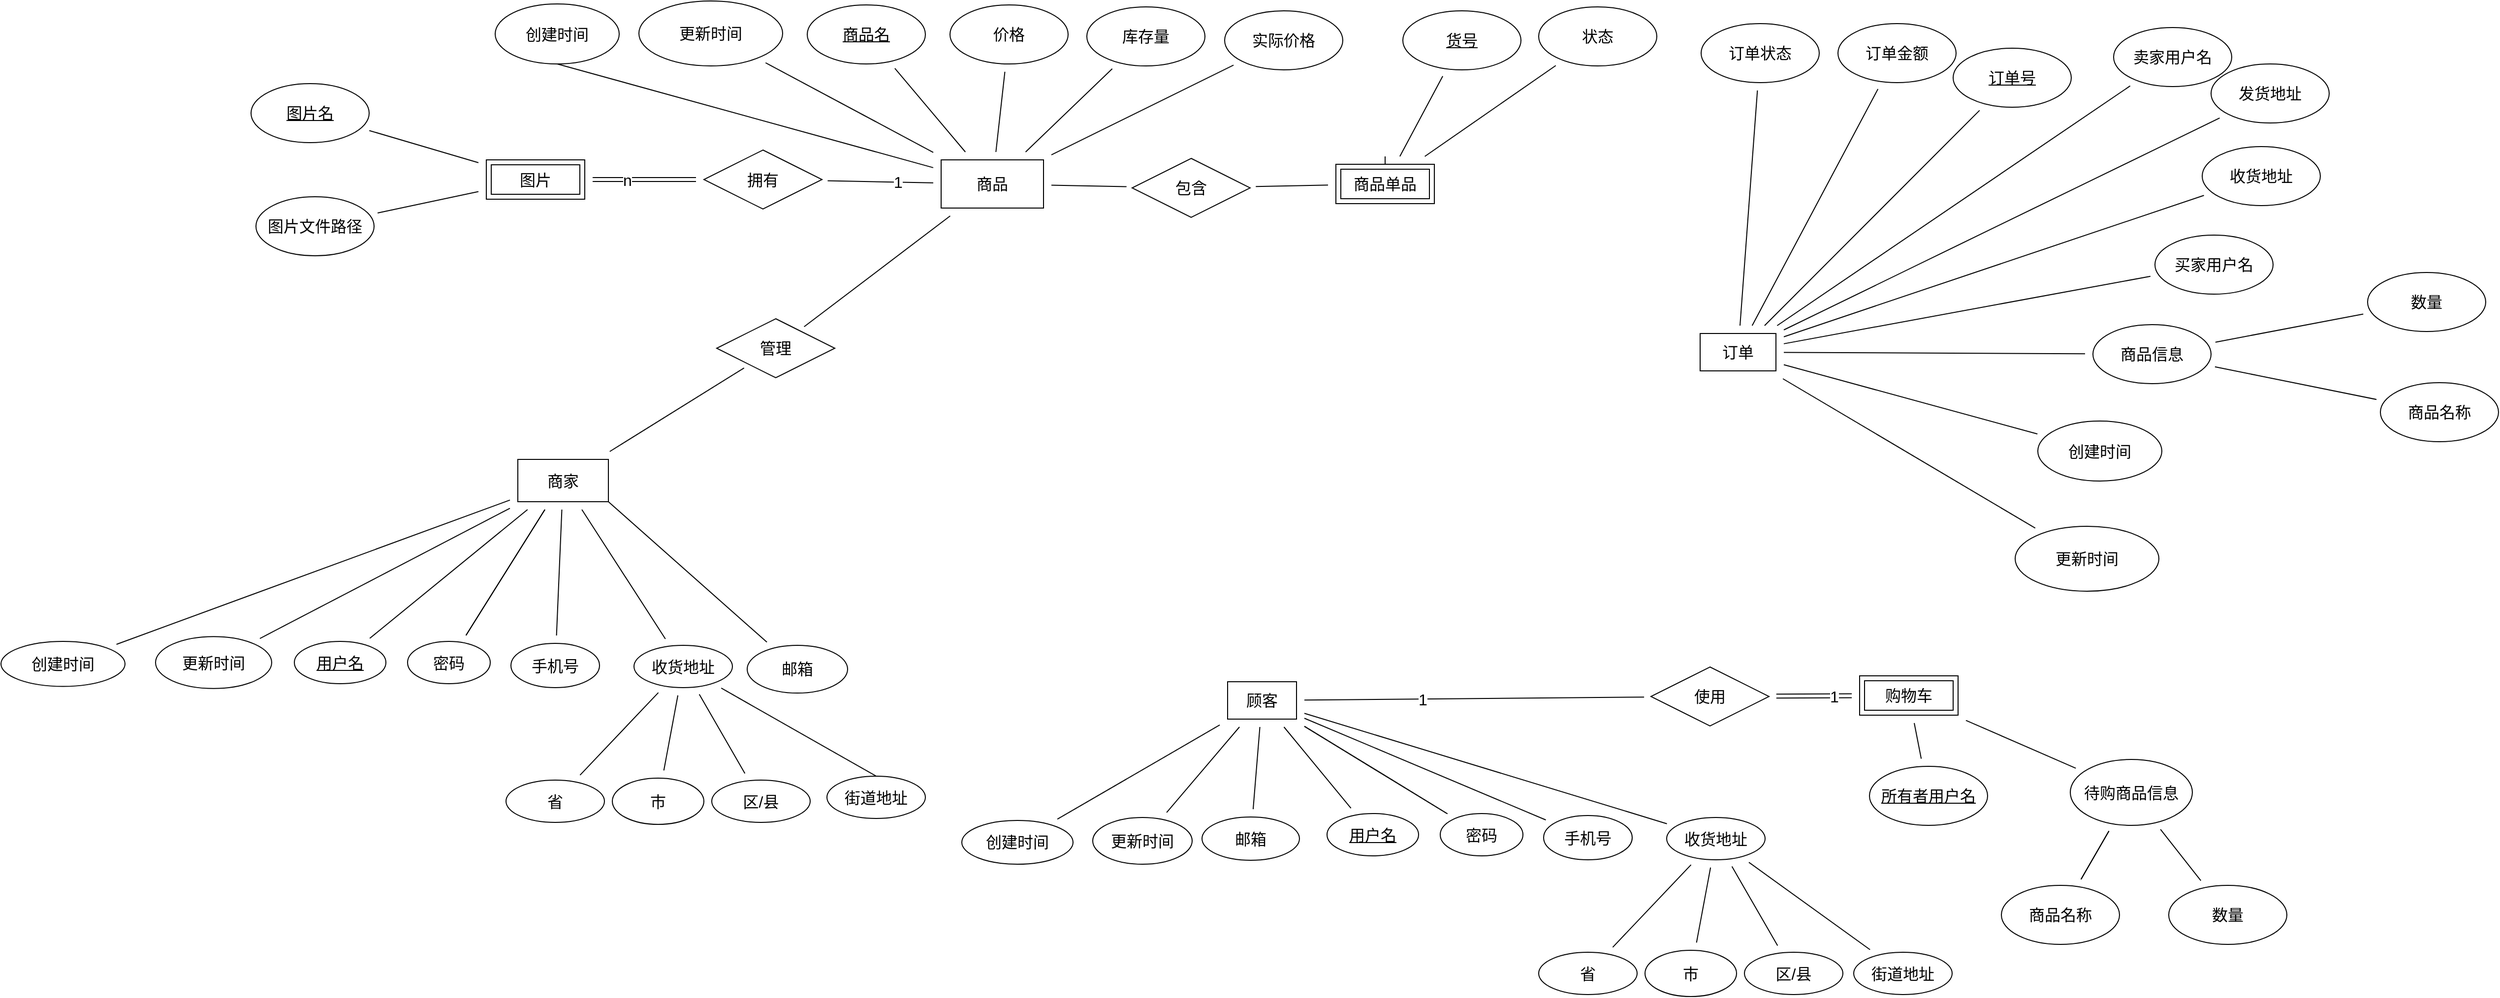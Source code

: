 <mxfile version="20.5.3" type="github">
  <diagram id="BOre7gkhwZPCpXYbug6-" name="第 1 页">
    <mxGraphModel dx="3915" dy="2735" grid="0" gridSize="10" guides="1" tooltips="1" connect="1" arrows="1" fold="1" page="0" pageScale="1" pageWidth="3300" pageHeight="4681" math="0" shadow="0">
      <root>
        <mxCell id="0" />
        <mxCell id="1" parent="0" />
        <mxCell id="WfKO5eO7l7fBKgTfZoRR-6" value="" style="edgeStyle=none;curved=1;rounded=0;orthogonalLoop=1;jettySize=auto;html=1;fontSize=16;endArrow=none;startSize=14;endSize=14;sourcePerimeterSpacing=8;targetPerimeterSpacing=8;endFill=0;" edge="1" parent="1" source="ZdJB38YBU0CB17zyYlZN-1" target="WfKO5eO7l7fBKgTfZoRR-5">
          <mxGeometry relative="1" as="geometry" />
        </mxCell>
        <mxCell id="WfKO5eO7l7fBKgTfZoRR-10" value="" style="edgeStyle=none;curved=1;rounded=0;orthogonalLoop=1;jettySize=auto;html=1;fontSize=16;endArrow=none;endFill=0;startSize=14;endSize=14;sourcePerimeterSpacing=8;targetPerimeterSpacing=8;" edge="1" parent="1" source="ZdJB38YBU0CB17zyYlZN-1" target="WfKO5eO7l7fBKgTfZoRR-9">
          <mxGeometry relative="1" as="geometry" />
        </mxCell>
        <mxCell id="WfKO5eO7l7fBKgTfZoRR-13" value="" style="edgeStyle=none;curved=1;rounded=0;orthogonalLoop=1;jettySize=auto;html=1;fontSize=16;endArrow=none;endFill=0;startSize=14;endSize=14;sourcePerimeterSpacing=8;targetPerimeterSpacing=8;" edge="1" parent="1" source="ZdJB38YBU0CB17zyYlZN-1" target="WfKO5eO7l7fBKgTfZoRR-9">
          <mxGeometry relative="1" as="geometry" />
        </mxCell>
        <mxCell id="WfKO5eO7l7fBKgTfZoRR-28" value="" style="edgeStyle=none;curved=1;rounded=0;orthogonalLoop=1;jettySize=auto;html=1;fontSize=16;endArrow=none;endFill=0;startSize=14;endSize=14;sourcePerimeterSpacing=8;targetPerimeterSpacing=8;" edge="1" parent="1" source="ZdJB38YBU0CB17zyYlZN-1" target="WfKO5eO7l7fBKgTfZoRR-27">
          <mxGeometry relative="1" as="geometry" />
        </mxCell>
        <mxCell id="WfKO5eO7l7fBKgTfZoRR-48" style="edgeStyle=none;curved=1;rounded=0;orthogonalLoop=1;jettySize=auto;html=1;fontSize=16;endArrow=none;endFill=0;startSize=14;endSize=14;sourcePerimeterSpacing=8;targetPerimeterSpacing=8;" edge="1" parent="1" source="ZdJB38YBU0CB17zyYlZN-1" target="WfKO5eO7l7fBKgTfZoRR-47">
          <mxGeometry relative="1" as="geometry" />
        </mxCell>
        <mxCell id="WfKO5eO7l7fBKgTfZoRR-50" value="1" style="edgeLabel;html=1;align=center;verticalAlign=middle;resizable=0;points=[];fontSize=16;" vertex="1" connectable="0" parent="WfKO5eO7l7fBKgTfZoRR-48">
          <mxGeometry x="-0.306" relative="1" as="geometry">
            <mxPoint as="offset" />
          </mxGeometry>
        </mxCell>
        <mxCell id="WfKO5eO7l7fBKgTfZoRR-97" value="" style="edgeStyle=none;curved=1;rounded=0;orthogonalLoop=1;jettySize=auto;html=1;fontSize=16;endArrow=none;endFill=0;startSize=14;endSize=14;sourcePerimeterSpacing=8;targetPerimeterSpacing=8;" edge="1" parent="1" source="ZdJB38YBU0CB17zyYlZN-1" target="WfKO5eO7l7fBKgTfZoRR-96">
          <mxGeometry relative="1" as="geometry" />
        </mxCell>
        <mxCell id="WfKO5eO7l7fBKgTfZoRR-112" style="edgeStyle=none;curved=1;rounded=0;orthogonalLoop=1;jettySize=auto;html=1;fontSize=16;endArrow=none;endFill=0;startSize=14;endSize=14;sourcePerimeterSpacing=8;targetPerimeterSpacing=8;" edge="1" parent="1" source="ZdJB38YBU0CB17zyYlZN-1" target="WfKO5eO7l7fBKgTfZoRR-105">
          <mxGeometry relative="1" as="geometry" />
        </mxCell>
        <mxCell id="WfKO5eO7l7fBKgTfZoRR-113" style="edgeStyle=none;curved=1;rounded=0;orthogonalLoop=1;jettySize=auto;html=1;fontSize=16;endArrow=none;endFill=0;startSize=14;endSize=14;sourcePerimeterSpacing=8;targetPerimeterSpacing=8;" edge="1" parent="1" source="ZdJB38YBU0CB17zyYlZN-1" target="WfKO5eO7l7fBKgTfZoRR-104">
          <mxGeometry relative="1" as="geometry" />
        </mxCell>
        <mxCell id="ZdJB38YBU0CB17zyYlZN-1" value="&lt;font style=&quot;font-size: 16px;&quot;&gt;顾客&lt;/font&gt;" style="rounded=0;whiteSpace=wrap;html=1;" parent="1" vertex="1">
          <mxGeometry x="468" y="-296" width="70" height="38" as="geometry" />
        </mxCell>
        <mxCell id="WfKO5eO7l7fBKgTfZoRR-5" value="&lt;u&gt;用户名&lt;/u&gt;" style="ellipse;whiteSpace=wrap;html=1;fontSize=16;" vertex="1" parent="1">
          <mxGeometry x="569" y="-162" width="93" height="43" as="geometry" />
        </mxCell>
        <mxCell id="WfKO5eO7l7fBKgTfZoRR-9" value="密码" style="ellipse;whiteSpace=wrap;html=1;fontSize=16;" vertex="1" parent="1">
          <mxGeometry x="684" y="-162" width="84" height="43" as="geometry" />
        </mxCell>
        <mxCell id="WfKO5eO7l7fBKgTfZoRR-18" style="edgeStyle=none;curved=1;rounded=0;orthogonalLoop=1;jettySize=auto;html=1;fontSize=16;endArrow=none;endFill=0;startSize=14;endSize=14;sourcePerimeterSpacing=8;targetPerimeterSpacing=8;" edge="1" parent="1" source="WfKO5eO7l7fBKgTfZoRR-14" target="WfKO5eO7l7fBKgTfZoRR-17">
          <mxGeometry relative="1" as="geometry" />
        </mxCell>
        <mxCell id="WfKO5eO7l7fBKgTfZoRR-22" value="" style="edgeStyle=none;curved=1;rounded=0;orthogonalLoop=1;jettySize=auto;html=1;fontSize=16;endArrow=none;endFill=0;startSize=14;endSize=14;sourcePerimeterSpacing=8;targetPerimeterSpacing=8;" edge="1" parent="1" source="WfKO5eO7l7fBKgTfZoRR-14" target="WfKO5eO7l7fBKgTfZoRR-21">
          <mxGeometry relative="1" as="geometry" />
        </mxCell>
        <mxCell id="WfKO5eO7l7fBKgTfZoRR-24" style="edgeStyle=none;curved=1;rounded=0;orthogonalLoop=1;jettySize=auto;html=1;fontSize=16;endArrow=none;endFill=0;startSize=14;endSize=14;sourcePerimeterSpacing=8;targetPerimeterSpacing=8;" edge="1" parent="1" source="WfKO5eO7l7fBKgTfZoRR-14" target="WfKO5eO7l7fBKgTfZoRR-23">
          <mxGeometry relative="1" as="geometry" />
        </mxCell>
        <mxCell id="WfKO5eO7l7fBKgTfZoRR-26" style="edgeStyle=none;curved=1;rounded=0;orthogonalLoop=1;jettySize=auto;html=1;fontSize=16;endArrow=none;endFill=0;startSize=14;endSize=14;sourcePerimeterSpacing=8;targetPerimeterSpacing=8;" edge="1" parent="1" source="WfKO5eO7l7fBKgTfZoRR-14" target="WfKO5eO7l7fBKgTfZoRR-25">
          <mxGeometry relative="1" as="geometry" />
        </mxCell>
        <mxCell id="WfKO5eO7l7fBKgTfZoRR-14" value="收货地址" style="ellipse;whiteSpace=wrap;html=1;fontSize=16;" vertex="1" parent="1">
          <mxGeometry x="914" y="-158" width="100" height="43" as="geometry" />
        </mxCell>
        <mxCell id="WfKO5eO7l7fBKgTfZoRR-16" value="" style="edgeStyle=none;orthogonalLoop=1;jettySize=auto;html=1;rounded=0;fontSize=16;endArrow=none;endFill=0;startSize=14;endSize=14;sourcePerimeterSpacing=8;targetPerimeterSpacing=8;curved=1;" edge="1" parent="1" source="ZdJB38YBU0CB17zyYlZN-1" target="WfKO5eO7l7fBKgTfZoRR-14">
          <mxGeometry width="140" relative="1" as="geometry">
            <mxPoint x="647" y="-185" as="sourcePoint" />
            <mxPoint x="787" y="-185" as="targetPoint" />
            <Array as="points" />
          </mxGeometry>
        </mxCell>
        <mxCell id="WfKO5eO7l7fBKgTfZoRR-17" value="省" style="ellipse;whiteSpace=wrap;html=1;fontSize=16;" vertex="1" parent="1">
          <mxGeometry x="784" y="-21" width="100" height="43" as="geometry" />
        </mxCell>
        <mxCell id="WfKO5eO7l7fBKgTfZoRR-21" value="市" style="ellipse;whiteSpace=wrap;html=1;fontSize=16;" vertex="1" parent="1">
          <mxGeometry x="892" y="-23" width="93" height="47" as="geometry" />
        </mxCell>
        <mxCell id="WfKO5eO7l7fBKgTfZoRR-23" value="区/县" style="ellipse;whiteSpace=wrap;html=1;fontSize=16;" vertex="1" parent="1">
          <mxGeometry x="993" y="-21" width="100" height="43" as="geometry" />
        </mxCell>
        <mxCell id="WfKO5eO7l7fBKgTfZoRR-25" value="街道地址" style="ellipse;whiteSpace=wrap;html=1;fontSize=16;" vertex="1" parent="1">
          <mxGeometry x="1104" y="-21" width="100" height="43" as="geometry" />
        </mxCell>
        <mxCell id="WfKO5eO7l7fBKgTfZoRR-27" value="手机号" style="ellipse;whiteSpace=wrap;html=1;fontSize=16;" vertex="1" parent="1">
          <mxGeometry x="789" y="-160" width="90" height="45" as="geometry" />
        </mxCell>
        <mxCell id="WfKO5eO7l7fBKgTfZoRR-32" value="" style="edgeStyle=none;curved=1;rounded=0;orthogonalLoop=1;jettySize=auto;html=1;fontSize=16;endArrow=none;endFill=0;startSize=14;endSize=14;sourcePerimeterSpacing=8;targetPerimeterSpacing=8;" edge="1" parent="1" source="WfKO5eO7l7fBKgTfZoRR-46" target="WfKO5eO7l7fBKgTfZoRR-31">
          <mxGeometry relative="1" as="geometry">
            <mxPoint x="1268.475" y="-260" as="sourcePoint" />
          </mxGeometry>
        </mxCell>
        <mxCell id="WfKO5eO7l7fBKgTfZoRR-37" value="" style="edgeStyle=none;curved=1;rounded=0;orthogonalLoop=1;jettySize=auto;html=1;fontSize=16;endArrow=none;endFill=0;startSize=14;endSize=14;sourcePerimeterSpacing=8;targetPerimeterSpacing=8;" edge="1" parent="1" source="WfKO5eO7l7fBKgTfZoRR-31" target="WfKO5eO7l7fBKgTfZoRR-36">
          <mxGeometry relative="1" as="geometry" />
        </mxCell>
        <mxCell id="WfKO5eO7l7fBKgTfZoRR-38" value="" style="edgeStyle=none;curved=1;rounded=0;orthogonalLoop=1;jettySize=auto;html=1;fontSize=16;endArrow=none;endFill=0;startSize=14;endSize=14;sourcePerimeterSpacing=8;targetPerimeterSpacing=8;" edge="1" parent="1" source="WfKO5eO7l7fBKgTfZoRR-31" target="WfKO5eO7l7fBKgTfZoRR-36">
          <mxGeometry relative="1" as="geometry" />
        </mxCell>
        <mxCell id="WfKO5eO7l7fBKgTfZoRR-40" value="" style="edgeStyle=none;curved=1;rounded=0;orthogonalLoop=1;jettySize=auto;html=1;fontSize=16;endArrow=none;endFill=0;startSize=14;endSize=14;sourcePerimeterSpacing=8;targetPerimeterSpacing=8;" edge="1" parent="1" source="WfKO5eO7l7fBKgTfZoRR-31" target="WfKO5eO7l7fBKgTfZoRR-39">
          <mxGeometry relative="1" as="geometry" />
        </mxCell>
        <mxCell id="WfKO5eO7l7fBKgTfZoRR-31" value="待购商品信息" style="ellipse;whiteSpace=wrap;html=1;fontSize=16;" vertex="1" parent="1">
          <mxGeometry x="1324" y="-217" width="124" height="67" as="geometry" />
        </mxCell>
        <mxCell id="WfKO5eO7l7fBKgTfZoRR-35" value="" style="edgeStyle=none;curved=1;rounded=0;orthogonalLoop=1;jettySize=auto;html=1;fontSize=16;endArrow=none;endFill=0;startSize=14;endSize=14;sourcePerimeterSpacing=8;targetPerimeterSpacing=8;" edge="1" parent="1" source="WfKO5eO7l7fBKgTfZoRR-33" target="WfKO5eO7l7fBKgTfZoRR-34">
          <mxGeometry relative="1" as="geometry" />
        </mxCell>
        <mxCell id="WfKO5eO7l7fBKgTfZoRR-42" value="" style="edgeStyle=none;curved=1;rounded=0;orthogonalLoop=1;jettySize=auto;html=1;fontSize=16;endArrow=none;endFill=0;startSize=14;endSize=14;sourcePerimeterSpacing=8;targetPerimeterSpacing=8;" edge="1" parent="1" source="WfKO5eO7l7fBKgTfZoRR-33" target="WfKO5eO7l7fBKgTfZoRR-41">
          <mxGeometry relative="1" as="geometry" />
        </mxCell>
        <mxCell id="WfKO5eO7l7fBKgTfZoRR-44" value="" style="edgeStyle=none;curved=1;rounded=0;orthogonalLoop=1;jettySize=auto;html=1;fontSize=16;endArrow=none;endFill=0;startSize=14;endSize=14;sourcePerimeterSpacing=8;targetPerimeterSpacing=8;" edge="1" parent="1" source="WfKO5eO7l7fBKgTfZoRR-33" target="WfKO5eO7l7fBKgTfZoRR-43">
          <mxGeometry relative="1" as="geometry" />
        </mxCell>
        <mxCell id="WfKO5eO7l7fBKgTfZoRR-114" style="edgeStyle=none;curved=1;rounded=0;orthogonalLoop=1;jettySize=auto;html=1;fontSize=16;endArrow=none;endFill=0;startSize=14;endSize=14;sourcePerimeterSpacing=8;targetPerimeterSpacing=8;" edge="1" parent="1" source="WfKO5eO7l7fBKgTfZoRR-33" target="WfKO5eO7l7fBKgTfZoRR-109">
          <mxGeometry relative="1" as="geometry" />
        </mxCell>
        <mxCell id="WfKO5eO7l7fBKgTfZoRR-115" style="edgeStyle=none;curved=1;rounded=0;orthogonalLoop=1;jettySize=auto;html=1;entryX=0.5;entryY=1;entryDx=0;entryDy=0;fontSize=16;endArrow=none;endFill=0;startSize=14;endSize=14;sourcePerimeterSpacing=8;targetPerimeterSpacing=8;" edge="1" parent="1" source="WfKO5eO7l7fBKgTfZoRR-33" target="WfKO5eO7l7fBKgTfZoRR-108">
          <mxGeometry relative="1" as="geometry" />
        </mxCell>
        <mxCell id="WfKO5eO7l7fBKgTfZoRR-124" style="edgeStyle=none;curved=1;rounded=0;orthogonalLoop=1;jettySize=auto;html=1;fontSize=16;endArrow=none;endFill=0;startSize=14;endSize=14;sourcePerimeterSpacing=8;targetPerimeterSpacing=8;" edge="1" parent="1" source="WfKO5eO7l7fBKgTfZoRR-33" target="WfKO5eO7l7fBKgTfZoRR-123">
          <mxGeometry relative="1" as="geometry" />
        </mxCell>
        <mxCell id="WfKO5eO7l7fBKgTfZoRR-131" value="1" style="edgeLabel;html=1;align=center;verticalAlign=middle;resizable=0;points=[];fontSize=16;" vertex="1" connectable="0" parent="WfKO5eO7l7fBKgTfZoRR-124">
          <mxGeometry x="-0.369" y="-9" relative="1" as="geometry">
            <mxPoint x="-2" y="9" as="offset" />
          </mxGeometry>
        </mxCell>
        <mxCell id="WfKO5eO7l7fBKgTfZoRR-138" style="edgeStyle=none;curved=1;rounded=0;orthogonalLoop=1;jettySize=auto;html=1;fontSize=16;endArrow=none;endFill=0;startSize=14;endSize=14;sourcePerimeterSpacing=8;targetPerimeterSpacing=8;" edge="1" parent="1" source="WfKO5eO7l7fBKgTfZoRR-33" target="WfKO5eO7l7fBKgTfZoRR-137">
          <mxGeometry relative="1" as="geometry" />
        </mxCell>
        <mxCell id="WfKO5eO7l7fBKgTfZoRR-140" style="edgeStyle=none;curved=1;rounded=0;orthogonalLoop=1;jettySize=auto;html=1;fontSize=16;endArrow=none;endFill=0;startSize=14;endSize=14;sourcePerimeterSpacing=8;targetPerimeterSpacing=8;" edge="1" parent="1" source="WfKO5eO7l7fBKgTfZoRR-33" target="WfKO5eO7l7fBKgTfZoRR-139">
          <mxGeometry relative="1" as="geometry" />
        </mxCell>
        <mxCell id="WfKO5eO7l7fBKgTfZoRR-151" style="edgeStyle=none;curved=1;rounded=0;orthogonalLoop=1;jettySize=auto;html=1;fontSize=16;endArrow=none;endFill=0;sourcePerimeterSpacing=8;targetPerimeterSpacing=8;" edge="1" parent="1" source="WfKO5eO7l7fBKgTfZoRR-33" target="WfKO5eO7l7fBKgTfZoRR-150">
          <mxGeometry relative="1" as="geometry" />
        </mxCell>
        <mxCell id="WfKO5eO7l7fBKgTfZoRR-33" value="商品" style="rounded=0;whiteSpace=wrap;html=1;fontSize=16;" vertex="1" parent="1">
          <mxGeometry x="177" y="-826.5" width="104" height="49" as="geometry" />
        </mxCell>
        <mxCell id="WfKO5eO7l7fBKgTfZoRR-34" value="商品名" style="ellipse;whiteSpace=wrap;html=1;fontSize=16;fontStyle=4" vertex="1" parent="1">
          <mxGeometry x="41" y="-984" width="120" height="60" as="geometry" />
        </mxCell>
        <mxCell id="WfKO5eO7l7fBKgTfZoRR-36" value="商品名称" style="ellipse;whiteSpace=wrap;html=1;fontSize=16;" vertex="1" parent="1">
          <mxGeometry x="1254" y="-89" width="120" height="60" as="geometry" />
        </mxCell>
        <mxCell id="WfKO5eO7l7fBKgTfZoRR-39" value="数量" style="ellipse;whiteSpace=wrap;html=1;fontSize=16;" vertex="1" parent="1">
          <mxGeometry x="1424" y="-89" width="120" height="60" as="geometry" />
        </mxCell>
        <mxCell id="WfKO5eO7l7fBKgTfZoRR-41" value="价格" style="ellipse;whiteSpace=wrap;html=1;fontSize=16;" vertex="1" parent="1">
          <mxGeometry x="186" y="-984" width="120" height="60" as="geometry" />
        </mxCell>
        <mxCell id="WfKO5eO7l7fBKgTfZoRR-43" value="库存量" style="ellipse;whiteSpace=wrap;html=1;fontSize=16;" vertex="1" parent="1">
          <mxGeometry x="325" y="-982" width="120" height="60" as="geometry" />
        </mxCell>
        <mxCell id="WfKO5eO7l7fBKgTfZoRR-119" value="" style="edgeStyle=none;curved=1;rounded=0;orthogonalLoop=1;jettySize=auto;html=1;fontSize=16;endArrow=none;endFill=0;startSize=14;endSize=14;sourcePerimeterSpacing=8;targetPerimeterSpacing=8;" edge="1" parent="1" source="WfKO5eO7l7fBKgTfZoRR-46" target="WfKO5eO7l7fBKgTfZoRR-118">
          <mxGeometry relative="1" as="geometry" />
        </mxCell>
        <mxCell id="WfKO5eO7l7fBKgTfZoRR-46" value="购物车" style="shape=ext;margin=3;double=1;whiteSpace=wrap;html=1;align=center;fontSize=16;fillColor=#FFFFFF;" vertex="1" parent="1">
          <mxGeometry x="1110" y="-302" width="100" height="40" as="geometry" />
        </mxCell>
        <mxCell id="WfKO5eO7l7fBKgTfZoRR-49" style="edgeStyle=none;curved=1;rounded=0;orthogonalLoop=1;jettySize=auto;html=1;fontSize=16;endArrow=none;endFill=0;sourcePerimeterSpacing=8;targetPerimeterSpacing=8;shape=link;" edge="1" parent="1" source="WfKO5eO7l7fBKgTfZoRR-47" target="WfKO5eO7l7fBKgTfZoRR-46">
          <mxGeometry relative="1" as="geometry" />
        </mxCell>
        <mxCell id="WfKO5eO7l7fBKgTfZoRR-51" value="1" style="edgeLabel;html=1;align=center;verticalAlign=middle;resizable=0;points=[];fontSize=16;" vertex="1" connectable="0" parent="WfKO5eO7l7fBKgTfZoRR-49">
          <mxGeometry x="0.532" relative="1" as="geometry">
            <mxPoint as="offset" />
          </mxGeometry>
        </mxCell>
        <mxCell id="WfKO5eO7l7fBKgTfZoRR-47" value="使用" style="shape=rhombus;perimeter=rhombusPerimeter;whiteSpace=wrap;html=1;align=center;fontSize=16;fillColor=#FFFFFF;" vertex="1" parent="1">
          <mxGeometry x="898" y="-311" width="120" height="60" as="geometry" />
        </mxCell>
        <mxCell id="WfKO5eO7l7fBKgTfZoRR-56" value="" style="edgeStyle=none;curved=1;rounded=0;orthogonalLoop=1;jettySize=auto;html=1;fontSize=16;endArrow=none;endFill=0;startSize=14;endSize=14;sourcePerimeterSpacing=8;targetPerimeterSpacing=8;" edge="1" parent="1" source="WfKO5eO7l7fBKgTfZoRR-52" target="WfKO5eO7l7fBKgTfZoRR-55">
          <mxGeometry relative="1" as="geometry" />
        </mxCell>
        <mxCell id="WfKO5eO7l7fBKgTfZoRR-77" value="" style="edgeStyle=none;curved=1;rounded=0;orthogonalLoop=1;jettySize=auto;html=1;fontSize=16;endArrow=none;endFill=0;startSize=14;endSize=14;sourcePerimeterSpacing=8;targetPerimeterSpacing=8;" edge="1" parent="1" source="WfKO5eO7l7fBKgTfZoRR-52" target="WfKO5eO7l7fBKgTfZoRR-76">
          <mxGeometry relative="1" as="geometry" />
        </mxCell>
        <mxCell id="WfKO5eO7l7fBKgTfZoRR-79" value="" style="edgeStyle=none;curved=1;rounded=0;orthogonalLoop=1;jettySize=auto;html=1;fontSize=16;endArrow=none;endFill=0;startSize=14;endSize=14;sourcePerimeterSpacing=8;targetPerimeterSpacing=8;" edge="1" parent="1" source="WfKO5eO7l7fBKgTfZoRR-52" target="WfKO5eO7l7fBKgTfZoRR-78">
          <mxGeometry relative="1" as="geometry" />
        </mxCell>
        <mxCell id="WfKO5eO7l7fBKgTfZoRR-81" value="" style="edgeStyle=none;curved=1;rounded=0;orthogonalLoop=1;jettySize=auto;html=1;fontSize=16;endArrow=none;endFill=0;startSize=14;endSize=14;sourcePerimeterSpacing=8;targetPerimeterSpacing=8;" edge="1" parent="1" source="WfKO5eO7l7fBKgTfZoRR-52" target="WfKO5eO7l7fBKgTfZoRR-80">
          <mxGeometry relative="1" as="geometry" />
        </mxCell>
        <mxCell id="WfKO5eO7l7fBKgTfZoRR-85" value="" style="edgeStyle=none;curved=1;rounded=0;orthogonalLoop=1;jettySize=auto;html=1;fontSize=16;endArrow=none;endFill=0;startSize=14;endSize=14;sourcePerimeterSpacing=8;targetPerimeterSpacing=8;" edge="1" parent="1" source="WfKO5eO7l7fBKgTfZoRR-52" target="WfKO5eO7l7fBKgTfZoRR-84">
          <mxGeometry relative="1" as="geometry" />
        </mxCell>
        <mxCell id="WfKO5eO7l7fBKgTfZoRR-88" style="edgeStyle=none;curved=1;rounded=0;orthogonalLoop=1;jettySize=auto;html=1;fontSize=16;endArrow=none;endFill=0;startSize=14;endSize=14;sourcePerimeterSpacing=8;targetPerimeterSpacing=8;" edge="1" parent="1" source="WfKO5eO7l7fBKgTfZoRR-52" target="WfKO5eO7l7fBKgTfZoRR-87">
          <mxGeometry relative="1" as="geometry" />
        </mxCell>
        <mxCell id="WfKO5eO7l7fBKgTfZoRR-99" style="edgeStyle=none;curved=1;rounded=0;orthogonalLoop=1;jettySize=auto;html=1;fontSize=16;endArrow=none;endFill=0;startSize=14;endSize=14;sourcePerimeterSpacing=8;targetPerimeterSpacing=8;" edge="1" parent="1" source="WfKO5eO7l7fBKgTfZoRR-52" target="WfKO5eO7l7fBKgTfZoRR-98">
          <mxGeometry relative="1" as="geometry" />
        </mxCell>
        <mxCell id="WfKO5eO7l7fBKgTfZoRR-101" value="" style="edgeStyle=none;curved=1;rounded=0;orthogonalLoop=1;jettySize=auto;html=1;fontSize=16;endArrow=none;endFill=0;startSize=14;endSize=14;sourcePerimeterSpacing=8;targetPerimeterSpacing=8;" edge="1" parent="1" source="WfKO5eO7l7fBKgTfZoRR-52" target="WfKO5eO7l7fBKgTfZoRR-100">
          <mxGeometry relative="1" as="geometry" />
        </mxCell>
        <mxCell id="WfKO5eO7l7fBKgTfZoRR-116" style="edgeStyle=none;curved=1;rounded=0;orthogonalLoop=1;jettySize=auto;html=1;fontSize=16;endArrow=none;endFill=0;startSize=14;endSize=14;sourcePerimeterSpacing=8;targetPerimeterSpacing=8;" edge="1" parent="1" source="WfKO5eO7l7fBKgTfZoRR-52" target="WfKO5eO7l7fBKgTfZoRR-106">
          <mxGeometry relative="1" as="geometry" />
        </mxCell>
        <mxCell id="WfKO5eO7l7fBKgTfZoRR-117" style="edgeStyle=none;curved=1;rounded=0;orthogonalLoop=1;jettySize=auto;html=1;fontSize=16;endArrow=none;endFill=0;startSize=14;endSize=14;sourcePerimeterSpacing=8;targetPerimeterSpacing=8;" edge="1" parent="1" source="WfKO5eO7l7fBKgTfZoRR-52" target="WfKO5eO7l7fBKgTfZoRR-107">
          <mxGeometry relative="1" as="geometry" />
        </mxCell>
        <mxCell id="WfKO5eO7l7fBKgTfZoRR-52" value="订单" style="rounded=0;whiteSpace=wrap;html=1;fontSize=16;fillColor=#FFFFFF;" vertex="1" parent="1">
          <mxGeometry x="948" y="-650" width="77" height="38" as="geometry" />
        </mxCell>
        <mxCell id="WfKO5eO7l7fBKgTfZoRR-55" value="&lt;u&gt;订单号&lt;/u&gt;" style="ellipse;whiteSpace=wrap;html=1;fontSize=16;fillColor=#FFFFFF;" vertex="1" parent="1">
          <mxGeometry x="1205" y="-940" width="120" height="60" as="geometry" />
        </mxCell>
        <mxCell id="WfKO5eO7l7fBKgTfZoRR-95" style="edgeStyle=none;curved=1;rounded=0;orthogonalLoop=1;jettySize=auto;html=1;exitX=1;exitY=1;exitDx=0;exitDy=0;fontSize=16;endArrow=none;endFill=0;startSize=14;endSize=14;sourcePerimeterSpacing=8;targetPerimeterSpacing=8;" edge="1" parent="1" source="WfKO5eO7l7fBKgTfZoRR-57" target="WfKO5eO7l7fBKgTfZoRR-94">
          <mxGeometry relative="1" as="geometry" />
        </mxCell>
        <mxCell id="WfKO5eO7l7fBKgTfZoRR-110" style="edgeStyle=none;curved=1;rounded=0;orthogonalLoop=1;jettySize=auto;html=1;fontSize=16;endArrow=none;endFill=0;startSize=14;endSize=14;sourcePerimeterSpacing=8;targetPerimeterSpacing=8;" edge="1" parent="1" source="WfKO5eO7l7fBKgTfZoRR-57" target="WfKO5eO7l7fBKgTfZoRR-103">
          <mxGeometry relative="1" as="geometry" />
        </mxCell>
        <mxCell id="WfKO5eO7l7fBKgTfZoRR-111" style="edgeStyle=none;curved=1;rounded=0;orthogonalLoop=1;jettySize=auto;html=1;fontSize=16;endArrow=none;endFill=0;startSize=14;endSize=14;sourcePerimeterSpacing=8;targetPerimeterSpacing=8;" edge="1" parent="1" source="WfKO5eO7l7fBKgTfZoRR-57" target="WfKO5eO7l7fBKgTfZoRR-102">
          <mxGeometry relative="1" as="geometry" />
        </mxCell>
        <mxCell id="WfKO5eO7l7fBKgTfZoRR-57" value="商家" style="rounded=0;whiteSpace=wrap;html=1;fontSize=16;fillColor=#FFFFFF;" vertex="1" parent="1">
          <mxGeometry x="-253" y="-522" width="92" height="43" as="geometry" />
        </mxCell>
        <mxCell id="WfKO5eO7l7fBKgTfZoRR-58" value="" style="edgeStyle=none;curved=1;rounded=0;orthogonalLoop=1;jettySize=auto;html=1;fontSize=16;endArrow=none;startSize=14;endSize=14;sourcePerimeterSpacing=8;targetPerimeterSpacing=8;endFill=0;" edge="1" parent="1" target="WfKO5eO7l7fBKgTfZoRR-62" source="WfKO5eO7l7fBKgTfZoRR-57">
          <mxGeometry relative="1" as="geometry">
            <mxPoint x="-331.342" y="-429" as="sourcePoint" />
          </mxGeometry>
        </mxCell>
        <mxCell id="WfKO5eO7l7fBKgTfZoRR-59" value="" style="edgeStyle=none;curved=1;rounded=0;orthogonalLoop=1;jettySize=auto;html=1;fontSize=16;endArrow=none;endFill=0;startSize=14;endSize=14;sourcePerimeterSpacing=8;targetPerimeterSpacing=8;" edge="1" parent="1" target="WfKO5eO7l7fBKgTfZoRR-63" source="WfKO5eO7l7fBKgTfZoRR-57">
          <mxGeometry relative="1" as="geometry">
            <mxPoint x="-310.072" y="-429" as="sourcePoint" />
          </mxGeometry>
        </mxCell>
        <mxCell id="WfKO5eO7l7fBKgTfZoRR-60" value="" style="edgeStyle=none;curved=1;rounded=0;orthogonalLoop=1;jettySize=auto;html=1;fontSize=16;endArrow=none;endFill=0;startSize=14;endSize=14;sourcePerimeterSpacing=8;targetPerimeterSpacing=8;" edge="1" parent="1" target="WfKO5eO7l7fBKgTfZoRR-63" source="WfKO5eO7l7fBKgTfZoRR-57">
          <mxGeometry relative="1" as="geometry">
            <mxPoint x="-310.072" y="-429" as="sourcePoint" />
          </mxGeometry>
        </mxCell>
        <mxCell id="WfKO5eO7l7fBKgTfZoRR-61" value="" style="edgeStyle=none;curved=1;rounded=0;orthogonalLoop=1;jettySize=auto;html=1;fontSize=16;endArrow=none;endFill=0;startSize=14;endSize=14;sourcePerimeterSpacing=8;targetPerimeterSpacing=8;" edge="1" parent="1" target="WfKO5eO7l7fBKgTfZoRR-74" source="WfKO5eO7l7fBKgTfZoRR-57">
          <mxGeometry relative="1" as="geometry">
            <mxPoint x="-289.715" y="-429" as="sourcePoint" />
          </mxGeometry>
        </mxCell>
        <mxCell id="WfKO5eO7l7fBKgTfZoRR-62" value="&lt;u&gt;用户名&lt;/u&gt;" style="ellipse;whiteSpace=wrap;html=1;fontSize=16;" vertex="1" parent="1">
          <mxGeometry x="-480" y="-337" width="93" height="43" as="geometry" />
        </mxCell>
        <mxCell id="WfKO5eO7l7fBKgTfZoRR-63" value="密码" style="ellipse;whiteSpace=wrap;html=1;fontSize=16;" vertex="1" parent="1">
          <mxGeometry x="-365" y="-337" width="84" height="43" as="geometry" />
        </mxCell>
        <mxCell id="WfKO5eO7l7fBKgTfZoRR-64" style="edgeStyle=none;curved=1;rounded=0;orthogonalLoop=1;jettySize=auto;html=1;fontSize=16;endArrow=none;endFill=0;startSize=14;endSize=14;sourcePerimeterSpacing=8;targetPerimeterSpacing=8;" edge="1" parent="1" source="WfKO5eO7l7fBKgTfZoRR-68" target="WfKO5eO7l7fBKgTfZoRR-70">
          <mxGeometry relative="1" as="geometry" />
        </mxCell>
        <mxCell id="WfKO5eO7l7fBKgTfZoRR-65" value="" style="edgeStyle=none;curved=1;rounded=0;orthogonalLoop=1;jettySize=auto;html=1;fontSize=16;endArrow=none;endFill=0;startSize=14;endSize=14;sourcePerimeterSpacing=8;targetPerimeterSpacing=8;" edge="1" parent="1" source="WfKO5eO7l7fBKgTfZoRR-68" target="WfKO5eO7l7fBKgTfZoRR-71">
          <mxGeometry relative="1" as="geometry" />
        </mxCell>
        <mxCell id="WfKO5eO7l7fBKgTfZoRR-66" style="edgeStyle=none;curved=1;rounded=0;orthogonalLoop=1;jettySize=auto;html=1;fontSize=16;endArrow=none;endFill=0;startSize=14;endSize=14;sourcePerimeterSpacing=8;targetPerimeterSpacing=8;" edge="1" parent="1" source="WfKO5eO7l7fBKgTfZoRR-68" target="WfKO5eO7l7fBKgTfZoRR-72">
          <mxGeometry relative="1" as="geometry" />
        </mxCell>
        <mxCell id="WfKO5eO7l7fBKgTfZoRR-67" style="edgeStyle=none;curved=1;rounded=0;orthogonalLoop=1;jettySize=auto;html=1;fontSize=16;endArrow=none;endFill=0;startSize=14;endSize=14;sourcePerimeterSpacing=8;targetPerimeterSpacing=8;entryX=0.5;entryY=0;entryDx=0;entryDy=0;" edge="1" parent="1" source="WfKO5eO7l7fBKgTfZoRR-68" target="WfKO5eO7l7fBKgTfZoRR-73">
          <mxGeometry relative="1" as="geometry">
            <mxPoint x="71.462" y="-198.568" as="targetPoint" />
          </mxGeometry>
        </mxCell>
        <mxCell id="WfKO5eO7l7fBKgTfZoRR-68" value="收货地址" style="ellipse;whiteSpace=wrap;html=1;fontSize=16;" vertex="1" parent="1">
          <mxGeometry x="-135" y="-333" width="100" height="43" as="geometry" />
        </mxCell>
        <mxCell id="WfKO5eO7l7fBKgTfZoRR-69" value="" style="edgeStyle=none;orthogonalLoop=1;jettySize=auto;html=1;rounded=0;fontSize=16;endArrow=none;endFill=0;startSize=14;endSize=14;sourcePerimeterSpacing=8;targetPerimeterSpacing=8;curved=1;" edge="1" parent="1" target="WfKO5eO7l7fBKgTfZoRR-68" source="WfKO5eO7l7fBKgTfZoRR-57">
          <mxGeometry width="140" relative="1" as="geometry">
            <mxPoint x="-265.523" y="-429" as="sourcePoint" />
            <mxPoint x="-262" y="-360" as="targetPoint" />
            <Array as="points" />
          </mxGeometry>
        </mxCell>
        <mxCell id="WfKO5eO7l7fBKgTfZoRR-70" value="省" style="ellipse;whiteSpace=wrap;html=1;fontSize=16;" vertex="1" parent="1">
          <mxGeometry x="-265" y="-196" width="100" height="43" as="geometry" />
        </mxCell>
        <mxCell id="WfKO5eO7l7fBKgTfZoRR-71" value="市" style="ellipse;whiteSpace=wrap;html=1;fontSize=16;" vertex="1" parent="1">
          <mxGeometry x="-157" y="-198" width="93" height="47" as="geometry" />
        </mxCell>
        <mxCell id="WfKO5eO7l7fBKgTfZoRR-72" value="区/县" style="ellipse;whiteSpace=wrap;html=1;fontSize=16;" vertex="1" parent="1">
          <mxGeometry x="-56" y="-196" width="100" height="43" as="geometry" />
        </mxCell>
        <mxCell id="WfKO5eO7l7fBKgTfZoRR-73" value="街道地址" style="ellipse;whiteSpace=wrap;html=1;fontSize=16;" vertex="1" parent="1">
          <mxGeometry x="61" y="-200" width="100" height="43" as="geometry" />
        </mxCell>
        <mxCell id="WfKO5eO7l7fBKgTfZoRR-74" value="手机号" style="ellipse;whiteSpace=wrap;html=1;fontSize=16;" vertex="1" parent="1">
          <mxGeometry x="-260" y="-335" width="90" height="45" as="geometry" />
        </mxCell>
        <mxCell id="WfKO5eO7l7fBKgTfZoRR-143" value="" style="edgeStyle=none;curved=1;rounded=0;orthogonalLoop=1;jettySize=auto;html=1;fontSize=16;endArrow=none;endFill=0;startSize=14;endSize=14;sourcePerimeterSpacing=8;targetPerimeterSpacing=8;" edge="1" parent="1" source="WfKO5eO7l7fBKgTfZoRR-144" target="WfKO5eO7l7fBKgTfZoRR-142">
          <mxGeometry relative="1" as="geometry">
            <mxPoint x="165" y="-567.516" as="sourcePoint" />
          </mxGeometry>
        </mxCell>
        <mxCell id="WfKO5eO7l7fBKgTfZoRR-76" value="发货地址" style="ellipse;whiteSpace=wrap;html=1;fontSize=16;fillColor=#FFFFFF;" vertex="1" parent="1">
          <mxGeometry x="1467" y="-924" width="120" height="60" as="geometry" />
        </mxCell>
        <mxCell id="WfKO5eO7l7fBKgTfZoRR-78" value="收货地址" style="ellipse;whiteSpace=wrap;html=1;fontSize=16;fillColor=#FFFFFF;" vertex="1" parent="1">
          <mxGeometry x="1458" y="-840" width="120" height="60" as="geometry" />
        </mxCell>
        <mxCell id="WfKO5eO7l7fBKgTfZoRR-80" value="卖家用户名" style="ellipse;whiteSpace=wrap;html=1;fontSize=16;fillColor=#FFFFFF;" vertex="1" parent="1">
          <mxGeometry x="1368" y="-961" width="120" height="60" as="geometry" />
        </mxCell>
        <mxCell id="WfKO5eO7l7fBKgTfZoRR-84" value="买家用户名" style="ellipse;whiteSpace=wrap;html=1;fontSize=16;fillColor=#FFFFFF;" vertex="1" parent="1">
          <mxGeometry x="1410" y="-750" width="120" height="60" as="geometry" />
        </mxCell>
        <mxCell id="WfKO5eO7l7fBKgTfZoRR-87" value="商品信息" style="ellipse;whiteSpace=wrap;html=1;fontSize=16;fillColor=#FFFFFF;" vertex="1" parent="1">
          <mxGeometry x="1347" y="-659" width="120" height="60" as="geometry" />
        </mxCell>
        <mxCell id="WfKO5eO7l7fBKgTfZoRR-90" value="" style="edgeStyle=none;curved=1;rounded=0;orthogonalLoop=1;jettySize=auto;html=1;fontSize=16;endArrow=none;endFill=0;startSize=14;endSize=14;sourcePerimeterSpacing=8;targetPerimeterSpacing=8;" edge="1" parent="1" target="WfKO5eO7l7fBKgTfZoRR-92" source="WfKO5eO7l7fBKgTfZoRR-87">
          <mxGeometry relative="1" as="geometry">
            <mxPoint x="1529.897" y="-520.535" as="sourcePoint" />
          </mxGeometry>
        </mxCell>
        <mxCell id="WfKO5eO7l7fBKgTfZoRR-91" value="" style="edgeStyle=none;curved=1;rounded=0;orthogonalLoop=1;jettySize=auto;html=1;fontSize=16;endArrow=none;endFill=0;startSize=14;endSize=14;sourcePerimeterSpacing=8;targetPerimeterSpacing=8;" edge="1" parent="1" target="WfKO5eO7l7fBKgTfZoRR-93" source="WfKO5eO7l7fBKgTfZoRR-87">
          <mxGeometry relative="1" as="geometry">
            <mxPoint x="1582.225" y="-522.0" as="sourcePoint" />
          </mxGeometry>
        </mxCell>
        <mxCell id="WfKO5eO7l7fBKgTfZoRR-92" value="商品名称" style="ellipse;whiteSpace=wrap;html=1;fontSize=16;" vertex="1" parent="1">
          <mxGeometry x="1639" y="-600" width="120" height="60" as="geometry" />
        </mxCell>
        <mxCell id="WfKO5eO7l7fBKgTfZoRR-93" value="数量" style="ellipse;whiteSpace=wrap;html=1;fontSize=16;" vertex="1" parent="1">
          <mxGeometry x="1626" y="-712" width="120" height="60" as="geometry" />
        </mxCell>
        <mxCell id="WfKO5eO7l7fBKgTfZoRR-94" value="邮箱" style="ellipse;whiteSpace=wrap;html=1;fontSize=16;fillColor=#FFFFFF;" vertex="1" parent="1">
          <mxGeometry x="-20" y="-333" width="102" height="48.5" as="geometry" />
        </mxCell>
        <mxCell id="WfKO5eO7l7fBKgTfZoRR-96" value="邮箱" style="ellipse;whiteSpace=wrap;html=1;fontSize=16;fillColor=#FFFFFF;" vertex="1" parent="1">
          <mxGeometry x="442" y="-158.5" width="99" height="44" as="geometry" />
        </mxCell>
        <mxCell id="WfKO5eO7l7fBKgTfZoRR-98" value="订单金额" style="ellipse;whiteSpace=wrap;html=1;fontSize=16;fillColor=#FFFFFF;" vertex="1" parent="1">
          <mxGeometry x="1088" y="-965" width="120" height="60" as="geometry" />
        </mxCell>
        <mxCell id="WfKO5eO7l7fBKgTfZoRR-100" value="订单状态" style="ellipse;whiteSpace=wrap;html=1;fontSize=16;fillColor=#FFFFFF;" vertex="1" parent="1">
          <mxGeometry x="949" y="-965" width="120" height="60" as="geometry" />
        </mxCell>
        <mxCell id="WfKO5eO7l7fBKgTfZoRR-102" value="创建时间" style="ellipse;whiteSpace=wrap;html=1;fontSize=16;fillColor=#FFFFFF;" vertex="1" parent="1">
          <mxGeometry x="-778" y="-337" width="126" height="45.75" as="geometry" />
        </mxCell>
        <mxCell id="WfKO5eO7l7fBKgTfZoRR-103" value="更新时间" style="ellipse;whiteSpace=wrap;html=1;fontSize=16;fillColor=#FFFFFF;" vertex="1" parent="1">
          <mxGeometry x="-621" y="-341.87" width="118" height="52.75" as="geometry" />
        </mxCell>
        <mxCell id="WfKO5eO7l7fBKgTfZoRR-104" value="创建时间" style="ellipse;whiteSpace=wrap;html=1;fontSize=16;fillColor=#FFFFFF;" vertex="1" parent="1">
          <mxGeometry x="198" y="-155" width="113" height="44.5" as="geometry" />
        </mxCell>
        <mxCell id="WfKO5eO7l7fBKgTfZoRR-105" value="更新时间" style="ellipse;whiteSpace=wrap;html=1;fontSize=16;fillColor=#FFFFFF;" vertex="1" parent="1">
          <mxGeometry x="331" y="-158" width="101" height="47.5" as="geometry" />
        </mxCell>
        <mxCell id="WfKO5eO7l7fBKgTfZoRR-106" value="创建时间" style="ellipse;whiteSpace=wrap;html=1;fontSize=16;fillColor=#FFFFFF;" vertex="1" parent="1">
          <mxGeometry x="1291" y="-561" width="126" height="61" as="geometry" />
        </mxCell>
        <mxCell id="WfKO5eO7l7fBKgTfZoRR-107" value="更新时间" style="ellipse;whiteSpace=wrap;html=1;fontSize=16;fillColor=#FFFFFF;" vertex="1" parent="1">
          <mxGeometry x="1268" y="-454" width="146" height="66" as="geometry" />
        </mxCell>
        <mxCell id="WfKO5eO7l7fBKgTfZoRR-108" value="创建时间" style="ellipse;whiteSpace=wrap;html=1;fontSize=16;fillColor=#FFFFFF;" vertex="1" parent="1">
          <mxGeometry x="-276" y="-985" width="126" height="61" as="geometry" />
        </mxCell>
        <mxCell id="WfKO5eO7l7fBKgTfZoRR-109" value="更新时间" style="ellipse;whiteSpace=wrap;html=1;fontSize=16;fillColor=#FFFFFF;" vertex="1" parent="1">
          <mxGeometry x="-130" y="-988" width="146" height="66" as="geometry" />
        </mxCell>
        <mxCell id="WfKO5eO7l7fBKgTfZoRR-118" value="&lt;u&gt;所有者用户名&lt;/u&gt;" style="ellipse;whiteSpace=wrap;html=1;fontSize=16;fillColor=#FFFFFF;" vertex="1" parent="1">
          <mxGeometry x="1120" y="-210" width="120" height="60" as="geometry" />
        </mxCell>
        <mxCell id="WfKO5eO7l7fBKgTfZoRR-127" style="edgeStyle=none;curved=1;rounded=0;orthogonalLoop=1;jettySize=auto;html=1;fontSize=16;endArrow=none;endFill=0;startSize=14;endSize=14;sourcePerimeterSpacing=8;targetPerimeterSpacing=8;" edge="1" parent="1" source="WfKO5eO7l7fBKgTfZoRR-120" target="WfKO5eO7l7fBKgTfZoRR-126">
          <mxGeometry relative="1" as="geometry" />
        </mxCell>
        <mxCell id="WfKO5eO7l7fBKgTfZoRR-129" value="" style="edgeStyle=none;curved=1;rounded=0;orthogonalLoop=1;jettySize=auto;html=1;fontSize=16;endArrow=none;endFill=0;startSize=14;endSize=14;sourcePerimeterSpacing=8;targetPerimeterSpacing=8;" edge="1" parent="1" source="WfKO5eO7l7fBKgTfZoRR-120" target="WfKO5eO7l7fBKgTfZoRR-128">
          <mxGeometry relative="1" as="geometry" />
        </mxCell>
        <mxCell id="WfKO5eO7l7fBKgTfZoRR-120" value="图片" style="shape=ext;margin=3;double=1;whiteSpace=wrap;html=1;align=center;fontSize=16;fillColor=#FFFFFF;" vertex="1" parent="1">
          <mxGeometry x="-285" y="-826.5" width="100" height="40" as="geometry" />
        </mxCell>
        <mxCell id="WfKO5eO7l7fBKgTfZoRR-146" style="edgeStyle=none;shape=link;curved=1;rounded=0;orthogonalLoop=1;jettySize=auto;html=1;fontSize=16;endArrow=none;endFill=0;sourcePerimeterSpacing=8;targetPerimeterSpacing=8;" edge="1" parent="1" source="WfKO5eO7l7fBKgTfZoRR-123" target="WfKO5eO7l7fBKgTfZoRR-120">
          <mxGeometry relative="1" as="geometry" />
        </mxCell>
        <mxCell id="WfKO5eO7l7fBKgTfZoRR-147" value="n" style="edgeLabel;html=1;align=center;verticalAlign=middle;resizable=0;points=[];fontSize=16;" vertex="1" connectable="0" parent="WfKO5eO7l7fBKgTfZoRR-146">
          <mxGeometry x="0.343" relative="1" as="geometry">
            <mxPoint as="offset" />
          </mxGeometry>
        </mxCell>
        <mxCell id="WfKO5eO7l7fBKgTfZoRR-123" value="拥有" style="shape=rhombus;perimeter=rhombusPerimeter;whiteSpace=wrap;html=1;align=center;fontSize=16;fillColor=#FFFFFF;" vertex="1" parent="1">
          <mxGeometry x="-64" y="-836.5" width="120" height="60" as="geometry" />
        </mxCell>
        <mxCell id="WfKO5eO7l7fBKgTfZoRR-126" value="图片文件路径" style="ellipse;whiteSpace=wrap;html=1;fontSize=16;fillColor=#FFFFFF;" vertex="1" parent="1">
          <mxGeometry x="-519" y="-789" width="120" height="60" as="geometry" />
        </mxCell>
        <mxCell id="WfKO5eO7l7fBKgTfZoRR-128" value="&lt;u&gt;图片名&lt;/u&gt;" style="ellipse;whiteSpace=wrap;html=1;fontSize=16;fillColor=#FFFFFF;" vertex="1" parent="1">
          <mxGeometry x="-524" y="-904" width="120" height="60" as="geometry" />
        </mxCell>
        <mxCell id="WfKO5eO7l7fBKgTfZoRR-137" value="实际价格" style="ellipse;whiteSpace=wrap;html=1;fontSize=16;fillColor=#FFFFFF;" vertex="1" parent="1">
          <mxGeometry x="465" y="-978" width="120" height="60" as="geometry" />
        </mxCell>
        <mxCell id="WfKO5eO7l7fBKgTfZoRR-141" style="edgeStyle=none;curved=1;rounded=0;orthogonalLoop=1;jettySize=auto;html=1;fontSize=16;endArrow=none;endFill=0;startSize=14;endSize=14;sourcePerimeterSpacing=8;targetPerimeterSpacing=8;" edge="1" parent="1" source="WfKO5eO7l7fBKgTfZoRR-139" target="WfKO5eO7l7fBKgTfZoRR-144">
          <mxGeometry relative="1" as="geometry">
            <mxPoint x="429.617" y="-715.0" as="targetPoint" />
          </mxGeometry>
        </mxCell>
        <mxCell id="WfKO5eO7l7fBKgTfZoRR-139" value="包含" style="shape=rhombus;perimeter=rhombusPerimeter;whiteSpace=wrap;html=1;align=center;fontSize=16;fillColor=#FFFFFF;" vertex="1" parent="1">
          <mxGeometry x="371" y="-828" width="120" height="60" as="geometry" />
        </mxCell>
        <mxCell id="WfKO5eO7l7fBKgTfZoRR-142" value="状态" style="ellipse;whiteSpace=wrap;html=1;fontSize=16;fillColor=#FFFFFF;" vertex="1" parent="1">
          <mxGeometry x="784" y="-982" width="120" height="60" as="geometry" />
        </mxCell>
        <mxCell id="WfKO5eO7l7fBKgTfZoRR-149" value="" style="edgeStyle=none;curved=1;rounded=0;orthogonalLoop=1;jettySize=auto;html=1;fontSize=16;endArrow=none;endFill=0;sourcePerimeterSpacing=8;targetPerimeterSpacing=8;" edge="1" parent="1" source="WfKO5eO7l7fBKgTfZoRR-144" target="WfKO5eO7l7fBKgTfZoRR-148">
          <mxGeometry relative="1" as="geometry" />
        </mxCell>
        <mxCell id="WfKO5eO7l7fBKgTfZoRR-144" value="商品单品" style="shape=ext;margin=3;double=1;whiteSpace=wrap;html=1;align=center;fontSize=16;fillColor=#FFFFFF;" vertex="1" parent="1">
          <mxGeometry x="578" y="-822" width="100" height="40" as="geometry" />
        </mxCell>
        <mxCell id="WfKO5eO7l7fBKgTfZoRR-148" value="&lt;u&gt;货号&lt;/u&gt;" style="ellipse;whiteSpace=wrap;html=1;fontSize=16;fillColor=#FFFFFF;" vertex="1" parent="1">
          <mxGeometry x="646" y="-978" width="120" height="60" as="geometry" />
        </mxCell>
        <mxCell id="WfKO5eO7l7fBKgTfZoRR-152" style="edgeStyle=none;curved=1;rounded=0;orthogonalLoop=1;jettySize=auto;html=1;fontSize=16;endArrow=none;endFill=0;sourcePerimeterSpacing=8;targetPerimeterSpacing=8;" edge="1" parent="1" source="WfKO5eO7l7fBKgTfZoRR-150" target="WfKO5eO7l7fBKgTfZoRR-57">
          <mxGeometry relative="1" as="geometry" />
        </mxCell>
        <mxCell id="WfKO5eO7l7fBKgTfZoRR-150" value="管理" style="shape=rhombus;perimeter=rhombusPerimeter;whiteSpace=wrap;html=1;align=center;fontSize=16;fillColor=#FFFFFF;" vertex="1" parent="1">
          <mxGeometry x="-51" y="-665" width="120" height="60" as="geometry" />
        </mxCell>
        <mxCell id="WfKO5eO7l7fBKgTfZoRR-156" style="edgeStyle=none;curved=1;rounded=0;orthogonalLoop=1;jettySize=auto;html=1;exitX=0.5;exitY=0;exitDx=0;exitDy=0;fontSize=16;endArrow=none;endFill=0;sourcePerimeterSpacing=8;targetPerimeterSpacing=8;" edge="1" parent="1" source="WfKO5eO7l7fBKgTfZoRR-144" target="WfKO5eO7l7fBKgTfZoRR-144">
          <mxGeometry relative="1" as="geometry" />
        </mxCell>
      </root>
    </mxGraphModel>
  </diagram>
</mxfile>
